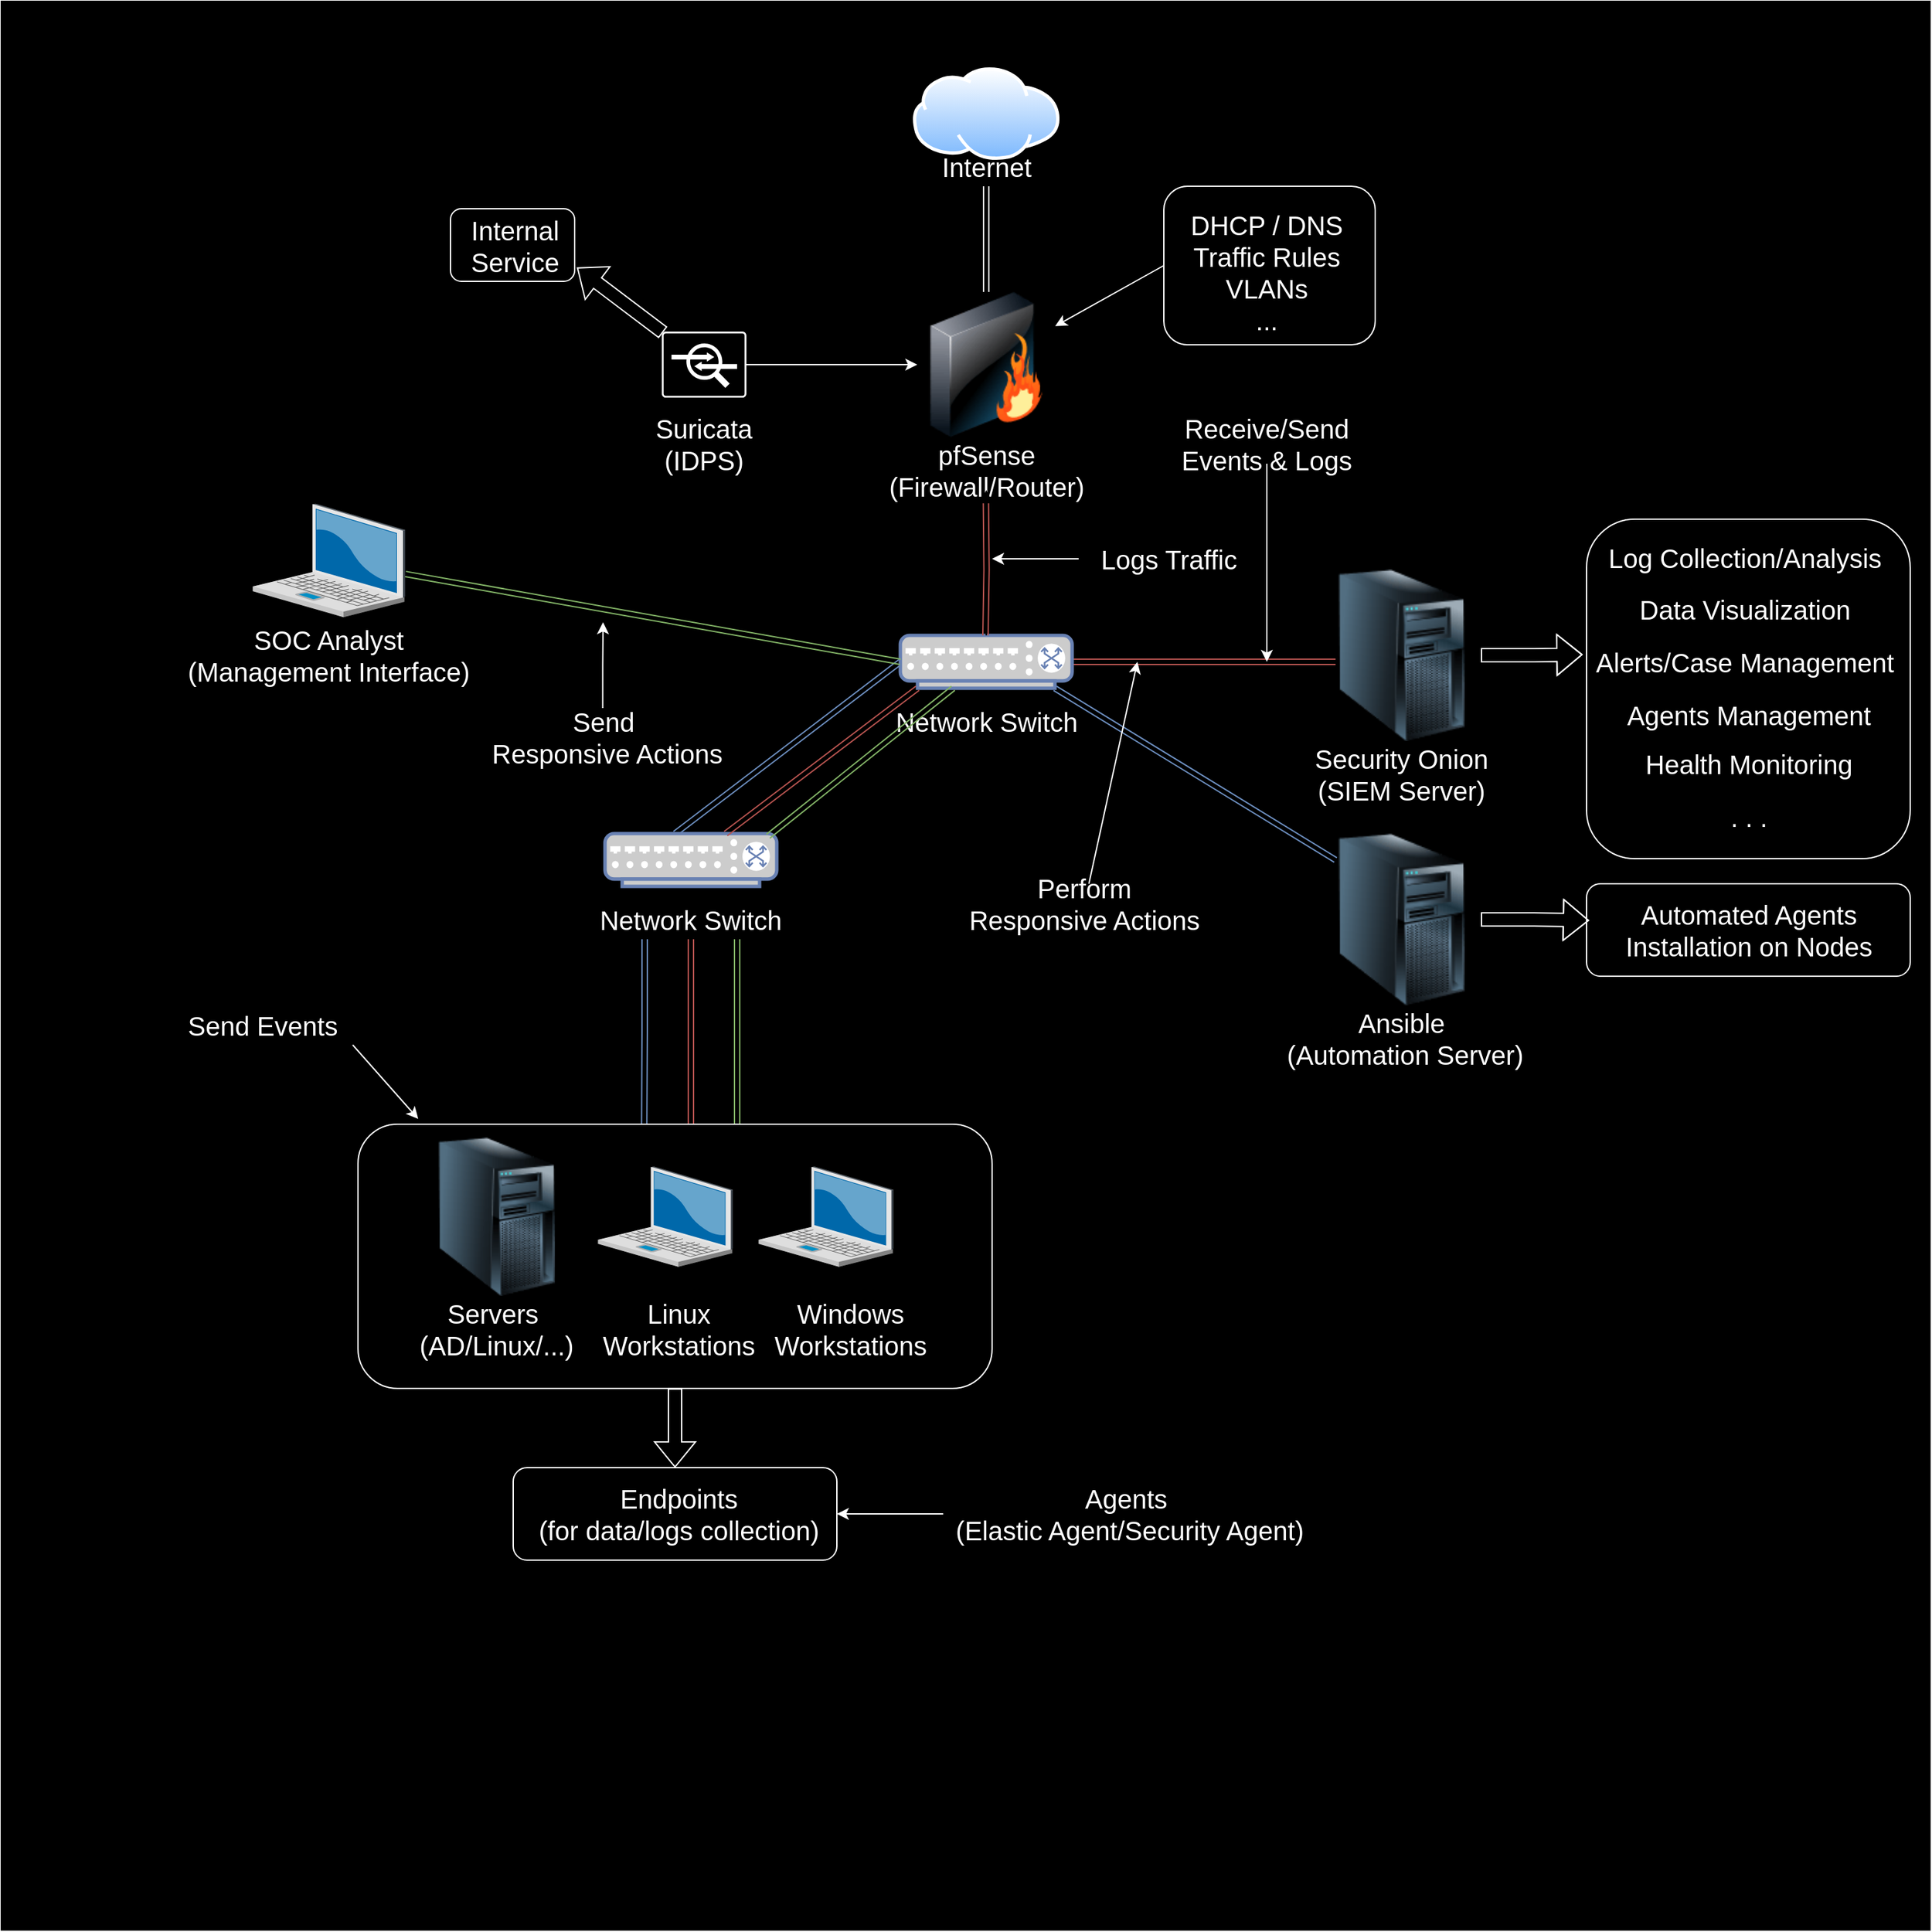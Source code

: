 <mxfile version="24.6.2" type="github">
  <diagram name="Page-1" id="b3lSfJ-mZ4IB6_b0n24v">
    <mxGraphModel dx="2350" dy="756" grid="1" gridSize="10" guides="1" tooltips="1" connect="1" arrows="1" fold="1" page="1" pageScale="1" pageWidth="850" pageHeight="1100" math="0" shadow="0">
      <root>
        <mxCell id="0" />
        <mxCell id="1" parent="0" />
        <mxCell id="QeLuO8RoZQrud-wa69J5-1" value="" style="whiteSpace=wrap;html=1;aspect=fixed;strokeColor=#000000;fillColor=#000000;movable=0;resizable=0;rotatable=0;deletable=0;editable=0;locked=1;connectable=0;" vertex="1" parent="1">
          <mxGeometry x="-210" width="1460" height="1460" as="geometry" />
        </mxCell>
        <mxCell id="QeLuO8RoZQrud-wa69J5-7" value="" style="group" vertex="1" connectable="0" parent="1">
          <mxGeometry x="480" y="50" width="111.11" height="90" as="geometry" />
        </mxCell>
        <mxCell id="QeLuO8RoZQrud-wa69J5-2" value="" style="image;aspect=fixed;perimeter=ellipsePerimeter;html=1;align=center;shadow=0;dashed=0;spacingTop=3;image=img/lib/active_directory/internet_cloud.svg;" vertex="1" parent="QeLuO8RoZQrud-wa69J5-7">
          <mxGeometry width="111.11" height="70" as="geometry" />
        </mxCell>
        <mxCell id="QeLuO8RoZQrud-wa69J5-4" value="&lt;font color=&quot;#ffffff&quot; style=&quot;font-size: 20px;&quot;&gt;Internet&lt;/font&gt;" style="text;html=1;align=center;verticalAlign=middle;whiteSpace=wrap;rounded=0;" vertex="1" parent="QeLuO8RoZQrud-wa69J5-7">
          <mxGeometry x="25.56" y="60" width="60" height="30" as="geometry" />
        </mxCell>
        <mxCell id="QeLuO8RoZQrud-wa69J5-8" value="" style="group" vertex="1" connectable="0" parent="1">
          <mxGeometry x="447.78" y="220" width="175.56" height="150" as="geometry" />
        </mxCell>
        <mxCell id="QeLuO8RoZQrud-wa69J5-3" value="" style="image;html=1;image=img/lib/clip_art/networking/Firewall_128x128.png" vertex="1" parent="QeLuO8RoZQrud-wa69J5-8">
          <mxGeometry x="35.56" width="104.44" height="110" as="geometry" />
        </mxCell>
        <mxCell id="QeLuO8RoZQrud-wa69J5-6" value="&lt;div&gt;&lt;font color=&quot;#ffffff&quot; style=&quot;font-size: 20px;&quot;&gt;pfSense&lt;/font&gt;&lt;/div&gt;&lt;div&gt;&lt;font color=&quot;#ffffff&quot; style=&quot;font-size: 20px;&quot;&gt;(Firewall/Router)&lt;br&gt;&lt;/font&gt;&lt;/div&gt;" style="text;html=1;align=center;verticalAlign=middle;whiteSpace=wrap;rounded=0;" vertex="1" parent="QeLuO8RoZQrud-wa69J5-8">
          <mxGeometry y="120" width="175.56" height="30" as="geometry" />
        </mxCell>
        <mxCell id="QeLuO8RoZQrud-wa69J5-15" value="" style="group" vertex="1" connectable="0" parent="1">
          <mxGeometry x="465.56" y="480" width="140.0" height="80" as="geometry" />
        </mxCell>
        <mxCell id="QeLuO8RoZQrud-wa69J5-59" style="edgeStyle=orthogonalEdgeStyle;rounded=0;orthogonalLoop=1;jettySize=auto;html=1;shape=link;strokeColor=#b85450;fillColor=#f8cecc;" edge="1" parent="QeLuO8RoZQrud-wa69J5-15" source="QeLuO8RoZQrud-wa69J5-13">
          <mxGeometry relative="1" as="geometry">
            <mxPoint x="334.44" y="20" as="targetPoint" />
          </mxGeometry>
        </mxCell>
        <mxCell id="QeLuO8RoZQrud-wa69J5-61" style="rounded=0;orthogonalLoop=1;jettySize=auto;html=1;exitX=0.9;exitY=1;exitDx=0;exitDy=0;exitPerimeter=0;shape=link;strokeColor=#6c8ebf;fillColor=#dae8fc;" edge="1" parent="QeLuO8RoZQrud-wa69J5-15" source="QeLuO8RoZQrud-wa69J5-13">
          <mxGeometry relative="1" as="geometry">
            <mxPoint x="334.44" y="170" as="targetPoint" />
          </mxGeometry>
        </mxCell>
        <mxCell id="QeLuO8RoZQrud-wa69J5-68" style="rounded=0;orthogonalLoop=1;jettySize=auto;html=1;exitX=0;exitY=0.5;exitDx=0;exitDy=0;exitPerimeter=0;shape=link;strokeColor=#6c8ebf;fillColor=#dae8fc;" edge="1" parent="QeLuO8RoZQrud-wa69J5-15" source="QeLuO8RoZQrud-wa69J5-13">
          <mxGeometry relative="1" as="geometry">
            <mxPoint x="-165.56" y="150" as="targetPoint" />
          </mxGeometry>
        </mxCell>
        <mxCell id="QeLuO8RoZQrud-wa69J5-13" value="" style="fontColor=#0066CC;verticalAlign=top;verticalLabelPosition=bottom;labelPosition=center;align=center;html=1;outlineConnect=0;fillColor=#CCCCCC;strokeColor=#6881B3;gradientColor=none;gradientDirection=north;strokeWidth=2;shape=mxgraph.networks.switch;" vertex="1" parent="QeLuO8RoZQrud-wa69J5-15">
          <mxGeometry x="5" width="130" height="40" as="geometry" />
        </mxCell>
        <mxCell id="QeLuO8RoZQrud-wa69J5-14" value="&lt;font color=&quot;#ffffff&quot; style=&quot;font-size: 20px;&quot;&gt;Network Switch&lt;br&gt;&lt;/font&gt;" style="text;html=1;align=center;verticalAlign=middle;whiteSpace=wrap;rounded=0;" vertex="1" parent="QeLuO8RoZQrud-wa69J5-15">
          <mxGeometry y="50" width="140" height="30" as="geometry" />
        </mxCell>
        <mxCell id="QeLuO8RoZQrud-wa69J5-16" value="" style="group" vertex="1" connectable="0" parent="1">
          <mxGeometry x="242" y="630" width="140.0" height="80" as="geometry" />
        </mxCell>
        <mxCell id="QeLuO8RoZQrud-wa69J5-17" value="" style="fontColor=#0066CC;verticalAlign=top;verticalLabelPosition=bottom;labelPosition=center;align=center;html=1;outlineConnect=0;fillColor=#CCCCCC;strokeColor=#6881B3;gradientColor=none;gradientDirection=north;strokeWidth=2;shape=mxgraph.networks.switch;" vertex="1" parent="QeLuO8RoZQrud-wa69J5-16">
          <mxGeometry x="5" width="130" height="40" as="geometry" />
        </mxCell>
        <mxCell id="QeLuO8RoZQrud-wa69J5-53" style="edgeStyle=orthogonalEdgeStyle;rounded=0;orthogonalLoop=1;jettySize=auto;html=1;strokeColor=#b85450;shape=link;fillColor=#f8cecc;" edge="1" parent="QeLuO8RoZQrud-wa69J5-16" source="QeLuO8RoZQrud-wa69J5-18">
          <mxGeometry relative="1" as="geometry">
            <mxPoint x="70" y="220" as="targetPoint" />
          </mxGeometry>
        </mxCell>
        <mxCell id="QeLuO8RoZQrud-wa69J5-69" style="edgeStyle=orthogonalEdgeStyle;rounded=0;orthogonalLoop=1;jettySize=auto;html=1;exitX=0.25;exitY=1;exitDx=0;exitDy=0;fillColor=#dae8fc;strokeColor=#6c8ebf;shape=link;" edge="1" parent="QeLuO8RoZQrud-wa69J5-16" source="QeLuO8RoZQrud-wa69J5-18">
          <mxGeometry relative="1" as="geometry">
            <mxPoint x="34.667" y="220" as="targetPoint" />
          </mxGeometry>
        </mxCell>
        <mxCell id="QeLuO8RoZQrud-wa69J5-74" style="edgeStyle=orthogonalEdgeStyle;rounded=0;orthogonalLoop=1;jettySize=auto;html=1;exitX=0.75;exitY=1;exitDx=0;exitDy=0;shape=link;fillColor=#d5e8d4;strokeColor=#82b366;" edge="1" parent="QeLuO8RoZQrud-wa69J5-16" source="QeLuO8RoZQrud-wa69J5-18">
          <mxGeometry relative="1" as="geometry">
            <mxPoint x="105" y="220.0" as="targetPoint" />
          </mxGeometry>
        </mxCell>
        <mxCell id="QeLuO8RoZQrud-wa69J5-18" value="&lt;font color=&quot;#ffffff&quot; style=&quot;font-size: 20px;&quot;&gt;Network Switch&lt;br&gt;&lt;/font&gt;" style="text;html=1;align=center;verticalAlign=middle;whiteSpace=wrap;rounded=0;" vertex="1" parent="QeLuO8RoZQrud-wa69J5-16">
          <mxGeometry y="50" width="140" height="30" as="geometry" />
        </mxCell>
        <mxCell id="QeLuO8RoZQrud-wa69J5-28" value="" style="group" vertex="1" connectable="0" parent="1">
          <mxGeometry x="780" y="430" width="140" height="170" as="geometry" />
        </mxCell>
        <mxCell id="QeLuO8RoZQrud-wa69J5-19" value="" style="image;html=1;image=img/lib/clip_art/computers/Server_Tower_128x128.png" vertex="1" parent="QeLuO8RoZQrud-wa69J5-28">
          <mxGeometry x="10" width="120" height="130" as="geometry" />
        </mxCell>
        <mxCell id="QeLuO8RoZQrud-wa69J5-25" value="&lt;font color=&quot;#ffffff&quot; style=&quot;font-size: 20px;&quot;&gt;Security Onion (SIEM Server)&lt;br&gt;&lt;/font&gt;" style="text;html=1;align=center;verticalAlign=middle;whiteSpace=wrap;rounded=0;" vertex="1" parent="QeLuO8RoZQrud-wa69J5-28">
          <mxGeometry y="140" width="140" height="30" as="geometry" />
        </mxCell>
        <mxCell id="QeLuO8RoZQrud-wa69J5-27" style="edgeStyle=orthogonalEdgeStyle;rounded=0;orthogonalLoop=1;jettySize=auto;html=1;exitX=0.5;exitY=1;exitDx=0;exitDy=0;" edge="1" parent="QeLuO8RoZQrud-wa69J5-28" source="QeLuO8RoZQrud-wa69J5-25" target="QeLuO8RoZQrud-wa69J5-25">
          <mxGeometry relative="1" as="geometry" />
        </mxCell>
        <mxCell id="QeLuO8RoZQrud-wa69J5-42" value="" style="group" vertex="1" connectable="0" parent="1">
          <mxGeometry x="755" y="630" width="190" height="170" as="geometry" />
        </mxCell>
        <mxCell id="QeLuO8RoZQrud-wa69J5-39" value="" style="image;html=1;image=img/lib/clip_art/computers/Server_Tower_128x128.png" vertex="1" parent="QeLuO8RoZQrud-wa69J5-42">
          <mxGeometry x="35" width="120" height="130" as="geometry" />
        </mxCell>
        <mxCell id="QeLuO8RoZQrud-wa69J5-40" value="&lt;div&gt;&lt;font color=&quot;#ffffff&quot; style=&quot;font-size: 20px;&quot;&gt;Ansible&lt;/font&gt;&lt;/div&gt;&lt;div&gt;&lt;font color=&quot;#ffffff&quot; style=&quot;font-size: 20px;&quot;&gt;&amp;nbsp;(Automation Server)&lt;/font&gt;&lt;/div&gt;" style="text;html=1;align=center;verticalAlign=middle;whiteSpace=wrap;rounded=0;" vertex="1" parent="QeLuO8RoZQrud-wa69J5-42">
          <mxGeometry y="140" width="190" height="30" as="geometry" />
        </mxCell>
        <mxCell id="QeLuO8RoZQrud-wa69J5-41" style="edgeStyle=orthogonalEdgeStyle;rounded=0;orthogonalLoop=1;jettySize=auto;html=1;exitX=0.5;exitY=1;exitDx=0;exitDy=0;" edge="1" parent="QeLuO8RoZQrud-wa69J5-42" source="QeLuO8RoZQrud-wa69J5-40" target="QeLuO8RoZQrud-wa69J5-40">
          <mxGeometry relative="1" as="geometry" />
        </mxCell>
        <mxCell id="QeLuO8RoZQrud-wa69J5-50" value="" style="group" vertex="1" connectable="0" parent="1">
          <mxGeometry x="-73" y="380" width="222" height="130" as="geometry" />
        </mxCell>
        <mxCell id="QeLuO8RoZQrud-wa69J5-43" value="" style="verticalLabelPosition=bottom;sketch=0;aspect=fixed;html=1;verticalAlign=top;strokeColor=none;align=center;outlineConnect=0;shape=mxgraph.citrix.laptop_2;" vertex="1" parent="QeLuO8RoZQrud-wa69J5-50">
          <mxGeometry x="53" width="116" height="86.5" as="geometry" />
        </mxCell>
        <mxCell id="QeLuO8RoZQrud-wa69J5-48" value="&lt;div&gt;&lt;font color=&quot;#ffffff&quot; style=&quot;font-size: 20px;&quot;&gt;SOC Analyst&lt;/font&gt;&lt;/div&gt;&lt;div&gt;&lt;font color=&quot;#ffffff&quot; style=&quot;font-size: 20px;&quot;&gt;(Management Interface)&lt;br&gt;&lt;/font&gt;&lt;/div&gt;" style="text;html=1;align=center;verticalAlign=middle;whiteSpace=wrap;rounded=0;" vertex="1" parent="QeLuO8RoZQrud-wa69J5-50">
          <mxGeometry y="100" width="222" height="30" as="geometry" />
        </mxCell>
        <mxCell id="QeLuO8RoZQrud-wa69J5-30" value="" style="image;html=1;image=img/lib/clip_art/computers/Server_Tower_128x128.png" vertex="1" parent="1">
          <mxGeometry x="110" y="860" width="110" height="120" as="geometry" />
        </mxCell>
        <mxCell id="QeLuO8RoZQrud-wa69J5-31" value="" style="verticalLabelPosition=bottom;sketch=0;aspect=fixed;html=1;verticalAlign=top;strokeColor=none;align=center;outlineConnect=0;shape=mxgraph.citrix.laptop_2;" vertex="1" parent="1">
          <mxGeometry x="241.41" y="881.75" width="102.59" height="76.5" as="geometry" />
        </mxCell>
        <mxCell id="QeLuO8RoZQrud-wa69J5-32" value="" style="verticalLabelPosition=bottom;sketch=0;aspect=fixed;html=1;verticalAlign=top;strokeColor=none;align=center;outlineConnect=0;shape=mxgraph.citrix.laptop_2;" vertex="1" parent="1">
          <mxGeometry x="362.97" y="881.75" width="102.59" height="76.5" as="geometry" />
        </mxCell>
        <mxCell id="QeLuO8RoZQrud-wa69J5-102" style="edgeStyle=orthogonalEdgeStyle;rounded=0;orthogonalLoop=1;jettySize=auto;html=1;entryX=0.5;entryY=0;entryDx=0;entryDy=0;shape=flexArrow;strokeColor=#FFFFFF;" edge="1" parent="1" source="QeLuO8RoZQrud-wa69J5-36" target="QeLuO8RoZQrud-wa69J5-101">
          <mxGeometry relative="1" as="geometry" />
        </mxCell>
        <mxCell id="QeLuO8RoZQrud-wa69J5-36" value="" style="rounded=1;whiteSpace=wrap;html=1;fillColor=none;strokeColor=#FFFFFF;movable=1;resizable=1;rotatable=1;deletable=1;editable=1;locked=0;connectable=1;" vertex="1" parent="1">
          <mxGeometry x="60" y="850" width="480" height="200" as="geometry" />
        </mxCell>
        <mxCell id="QeLuO8RoZQrud-wa69J5-33" value="&lt;div&gt;&lt;font color=&quot;#ffffff&quot; style=&quot;font-size: 20px;&quot;&gt;Servers&amp;nbsp;&lt;/font&gt;&lt;/div&gt;&lt;div&gt;&lt;font color=&quot;#ffffff&quot; style=&quot;font-size: 20px;&quot;&gt;(AD/Linux/...)&lt;br&gt;&lt;/font&gt;&lt;/div&gt;" style="text;html=1;align=center;verticalAlign=middle;whiteSpace=wrap;rounded=0;" vertex="1" parent="1">
          <mxGeometry x="95" y="990" width="140" height="30" as="geometry" />
        </mxCell>
        <mxCell id="QeLuO8RoZQrud-wa69J5-34" value="&lt;font color=&quot;#ffffff&quot; style=&quot;font-size: 20px;&quot;&gt;Windows Workstations&lt;br&gt;&lt;/font&gt;" style="text;html=1;align=center;verticalAlign=middle;whiteSpace=wrap;rounded=0;" vertex="1" parent="1">
          <mxGeometry x="362.97" y="990" width="140" height="30" as="geometry" />
        </mxCell>
        <mxCell id="QeLuO8RoZQrud-wa69J5-35" value="&lt;font color=&quot;#ffffff&quot; style=&quot;font-size: 20px;&quot;&gt;Linux Workstations&lt;br&gt;&lt;/font&gt;" style="text;html=1;align=center;verticalAlign=middle;whiteSpace=wrap;rounded=0;" vertex="1" parent="1">
          <mxGeometry x="232.97" y="990" width="140" height="30" as="geometry" />
        </mxCell>
        <mxCell id="QeLuO8RoZQrud-wa69J5-37" value="&lt;div&gt;&lt;font color=&quot;#ffffff&quot; style=&quot;font-size: 20px;&quot;&gt;Endpoints &lt;br&gt;&lt;/font&gt;&lt;/div&gt;&lt;div&gt;&lt;font color=&quot;#ffffff&quot; style=&quot;font-size: 20px;&quot;&gt;(for data/logs collection)&lt;br&gt;&lt;/font&gt;&lt;/div&gt;" style="text;html=1;align=center;verticalAlign=middle;whiteSpace=wrap;rounded=0;" vertex="1" parent="1">
          <mxGeometry x="182.97" y="1130" width="240" height="30" as="geometry" />
        </mxCell>
        <mxCell id="QeLuO8RoZQrud-wa69J5-57" style="edgeStyle=orthogonalEdgeStyle;rounded=0;orthogonalLoop=1;jettySize=auto;html=1;shape=link;strokeColor=#b85450;fillColor=#f8cecc;" edge="1" parent="1">
          <mxGeometry relative="1" as="geometry">
            <mxPoint x="535" y="480" as="targetPoint" />
            <mxPoint x="535.331" y="380" as="sourcePoint" />
          </mxGeometry>
        </mxCell>
        <mxCell id="QeLuO8RoZQrud-wa69J5-58" value="" style="edgeStyle=orthogonalEdgeStyle;rounded=0;orthogonalLoop=1;jettySize=auto;html=1;" edge="1" parent="1" source="QeLuO8RoZQrud-wa69J5-13" target="QeLuO8RoZQrud-wa69J5-6">
          <mxGeometry relative="1" as="geometry" />
        </mxCell>
        <mxCell id="QeLuO8RoZQrud-wa69J5-63" style="rounded=0;orthogonalLoop=1;jettySize=auto;html=1;exitX=0;exitY=0.5;exitDx=0;exitDy=0;exitPerimeter=0;shape=link;strokeColor=#82b366;fillColor=#d5e8d4;" edge="1" parent="1" source="QeLuO8RoZQrud-wa69J5-13" target="QeLuO8RoZQrud-wa69J5-43">
          <mxGeometry relative="1" as="geometry" />
        </mxCell>
        <mxCell id="QeLuO8RoZQrud-wa69J5-64" style="edgeStyle=orthogonalEdgeStyle;rounded=0;orthogonalLoop=1;jettySize=auto;html=1;exitX=0.5;exitY=1;exitDx=0;exitDy=0;entryX=0.5;entryY=0;entryDx=0;entryDy=0;shape=link;strokeColor=#FFFFFF;" edge="1" parent="1" source="QeLuO8RoZQrud-wa69J5-4" target="QeLuO8RoZQrud-wa69J5-3">
          <mxGeometry relative="1" as="geometry" />
        </mxCell>
        <mxCell id="QeLuO8RoZQrud-wa69J5-65" style="edgeStyle=orthogonalEdgeStyle;rounded=0;orthogonalLoop=1;jettySize=auto;html=1;strokeColor=#FFFFFF;" edge="1" parent="1" source="QeLuO8RoZQrud-wa69J5-10" target="QeLuO8RoZQrud-wa69J5-3">
          <mxGeometry relative="1" as="geometry" />
        </mxCell>
        <mxCell id="QeLuO8RoZQrud-wa69J5-66" style="rounded=0;orthogonalLoop=1;jettySize=auto;html=1;exitX=0.1;exitY=1;exitDx=0;exitDy=0;exitPerimeter=0;shape=link;strokeColor=#b85450;fillColor=#f8cecc;" edge="1" parent="1" source="QeLuO8RoZQrud-wa69J5-13" target="QeLuO8RoZQrud-wa69J5-17">
          <mxGeometry relative="1" as="geometry" />
        </mxCell>
        <mxCell id="QeLuO8RoZQrud-wa69J5-72" style="rounded=0;orthogonalLoop=1;jettySize=auto;html=1;exitX=0.95;exitY=0.05;exitDx=0;exitDy=0;exitPerimeter=0;fillColor=#d5e8d4;strokeColor=#82b366;shape=link;" edge="1" parent="1" source="QeLuO8RoZQrud-wa69J5-17" target="QeLuO8RoZQrud-wa69J5-13">
          <mxGeometry relative="1" as="geometry" />
        </mxCell>
        <mxCell id="QeLuO8RoZQrud-wa69J5-75" value="&lt;div&gt;&lt;font color=&quot;#ffffff&quot; style=&quot;font-size: 20px;&quot;&gt;Internal Service&lt;br&gt;&lt;/font&gt;&lt;/div&gt;" style="text;html=1;align=center;verticalAlign=middle;whiteSpace=wrap;rounded=0;" vertex="1" parent="1">
          <mxGeometry x="149.0" y="170" width="60" height="30" as="geometry" />
        </mxCell>
        <mxCell id="QeLuO8RoZQrud-wa69J5-89" value="" style="group" vertex="1" connectable="0" parent="1">
          <mxGeometry x="990" y="392" width="250" height="276.02" as="geometry" />
        </mxCell>
        <mxCell id="QeLuO8RoZQrud-wa69J5-82" value="&lt;div&gt;&lt;font color=&quot;#ffffff&quot; style=&quot;font-size: 20px;&quot;&gt;Log Collection/Analysis&lt;br&gt;&lt;/font&gt;&lt;/div&gt;" style="text;html=1;align=center;verticalAlign=middle;whiteSpace=wrap;rounded=0;" vertex="1" parent="QeLuO8RoZQrud-wa69J5-89">
          <mxGeometry x="15" y="11.682" width="210" height="35.045" as="geometry" />
        </mxCell>
        <mxCell id="QeLuO8RoZQrud-wa69J5-83" value="&lt;div&gt;&lt;font color=&quot;#ffffff&quot; style=&quot;font-size: 20px;&quot;&gt;Data Visualization&lt;br&gt;&lt;/font&gt;&lt;/div&gt;" style="text;html=1;align=center;verticalAlign=middle;whiteSpace=wrap;rounded=0;" vertex="1" parent="QeLuO8RoZQrud-wa69J5-89">
          <mxGeometry x="15" y="50.001" width="210" height="35.045" as="geometry" />
        </mxCell>
        <mxCell id="QeLuO8RoZQrud-wa69J5-84" value="&lt;div&gt;&lt;font color=&quot;#ffffff&quot; style=&quot;font-size: 20px;&quot;&gt;Alerts/Case Management&lt;br&gt;&lt;/font&gt;&lt;/div&gt;" style="text;html=1;align=center;verticalAlign=middle;whiteSpace=wrap;rounded=0;" vertex="1" parent="QeLuO8RoZQrud-wa69J5-89">
          <mxGeometry x="5" y="90" width="230" height="35.045" as="geometry" />
        </mxCell>
        <mxCell id="QeLuO8RoZQrud-wa69J5-86" value="&lt;div&gt;&lt;font color=&quot;#ffffff&quot; style=&quot;font-size: 20px;&quot;&gt;Agents Management&lt;/font&gt;&lt;/div&gt;" style="text;html=1;align=center;verticalAlign=middle;whiteSpace=wrap;rounded=0;" vertex="1" parent="QeLuO8RoZQrud-wa69J5-89">
          <mxGeometry x="7.5" y="129.999" width="230" height="35.045" as="geometry" />
        </mxCell>
        <mxCell id="QeLuO8RoZQrud-wa69J5-134" value="&lt;font color=&quot;#ffffff&quot; style=&quot;font-size: 20px;&quot;&gt;Health Monitoring&lt;/font&gt;" style="text;html=1;align=center;verticalAlign=middle;whiteSpace=wrap;rounded=0;" vertex="1" parent="QeLuO8RoZQrud-wa69J5-89">
          <mxGeometry x="32.5" y="170" width="180" height="30" as="geometry" />
        </mxCell>
        <mxCell id="QeLuO8RoZQrud-wa69J5-135" value="&lt;font color=&quot;#ffffff&quot; style=&quot;font-size: 20px;&quot;&gt;. . .&lt;br&gt;&lt;/font&gt;" style="text;html=1;align=center;verticalAlign=middle;whiteSpace=wrap;rounded=0;" vertex="1" parent="QeLuO8RoZQrud-wa69J5-89">
          <mxGeometry x="32.5" y="210" width="180" height="30" as="geometry" />
        </mxCell>
        <mxCell id="QeLuO8RoZQrud-wa69J5-88" value="" style="rounded=1;whiteSpace=wrap;html=1;fillColor=none;strokeColor=#FFFFFF;" vertex="1" parent="QeLuO8RoZQrud-wa69J5-89">
          <mxGeometry y="-1.776e-14" width="245" height="257" as="geometry" />
        </mxCell>
        <mxCell id="QeLuO8RoZQrud-wa69J5-77" value="" style="group" vertex="1" connectable="0" parent="1">
          <mxGeometry x="290" y="250" width="64" height="100" as="geometry" />
        </mxCell>
        <mxCell id="QeLuO8RoZQrud-wa69J5-10" value="" style="sketch=0;points=[[0.015,0.015,0],[0.985,0.015,0],[0.985,0.985,0],[0.015,0.985,0],[0.25,0,0],[0.5,0,0],[0.75,0,0],[1,0.25,0],[1,0.5,0],[1,0.75,0],[0.75,1,0],[0.5,1,0],[0.25,1,0],[0,0.75,0],[0,0.5,0],[0,0.25,0]];verticalLabelPosition=bottom;html=1;verticalAlign=top;aspect=fixed;align=center;pointerEvents=1;shape=mxgraph.cisco19.rect;prIcon=ips_ids;fillColor=none;strokeColor=#FFFFFF;" vertex="1" parent="QeLuO8RoZQrud-wa69J5-77">
          <mxGeometry width="64" height="50" as="geometry" />
        </mxCell>
        <mxCell id="QeLuO8RoZQrud-wa69J5-11" value="&lt;div&gt;&lt;font color=&quot;#ffffff&quot; style=&quot;font-size: 20px;&quot;&gt;Suricata&lt;/font&gt;&lt;/div&gt;&lt;div&gt;&lt;font color=&quot;#ffffff&quot; style=&quot;font-size: 20px;&quot;&gt;(IDPS)&lt;br&gt;&lt;/font&gt;&lt;/div&gt;" style="text;html=1;align=center;verticalAlign=middle;whiteSpace=wrap;rounded=0;" vertex="1" parent="QeLuO8RoZQrud-wa69J5-77">
          <mxGeometry x="2.0" y="70" width="60" height="30" as="geometry" />
        </mxCell>
        <mxCell id="QeLuO8RoZQrud-wa69J5-80" style="rounded=0;orthogonalLoop=1;jettySize=auto;html=1;exitX=0.015;exitY=0.015;exitDx=0;exitDy=0;exitPerimeter=0;entryX=0.961;entryY=0.736;entryDx=0;entryDy=0;entryPerimeter=0;shape=flexArrow;strokeColor=#FFFFFF;" edge="1" parent="1" source="QeLuO8RoZQrud-wa69J5-10">
          <mxGeometry relative="1" as="geometry">
            <mxPoint x="225.788" y="201.52" as="targetPoint" />
          </mxGeometry>
        </mxCell>
        <mxCell id="QeLuO8RoZQrud-wa69J5-90" style="edgeStyle=orthogonalEdgeStyle;rounded=0;orthogonalLoop=1;jettySize=auto;html=1;entryX=-0.012;entryY=0.399;entryDx=0;entryDy=0;entryPerimeter=0;shape=flexArrow;strokeColor=#FFFFFF;" edge="1" parent="1" source="QeLuO8RoZQrud-wa69J5-19" target="QeLuO8RoZQrud-wa69J5-88">
          <mxGeometry relative="1" as="geometry" />
        </mxCell>
        <mxCell id="QeLuO8RoZQrud-wa69J5-97" value="" style="group" vertex="1" connectable="0" parent="1">
          <mxGeometry x="990" y="668" width="245" height="70" as="geometry" />
        </mxCell>
        <mxCell id="QeLuO8RoZQrud-wa69J5-92" value="&lt;div&gt;&lt;font color=&quot;#ffffff&quot; style=&quot;font-size: 20px;&quot;&gt;Automated Agents Installation on Nodes&lt;br&gt;&lt;/font&gt;&lt;/div&gt;" style="text;html=1;align=center;verticalAlign=middle;whiteSpace=wrap;rounded=0;" vertex="1" parent="QeLuO8RoZQrud-wa69J5-97">
          <mxGeometry x="17.5" y="20" width="210" height="30" as="geometry" />
        </mxCell>
        <mxCell id="QeLuO8RoZQrud-wa69J5-96" value="" style="rounded=1;whiteSpace=wrap;html=1;fillColor=none;strokeColor=#FFFFFF;" vertex="1" parent="QeLuO8RoZQrud-wa69J5-97">
          <mxGeometry width="245" height="70" as="geometry" />
        </mxCell>
        <mxCell id="QeLuO8RoZQrud-wa69J5-98" style="edgeStyle=orthogonalEdgeStyle;rounded=0;orthogonalLoop=1;jettySize=auto;html=1;entryX=0.008;entryY=0.396;entryDx=0;entryDy=0;entryPerimeter=0;shape=flexArrow;strokeColor=#FFFFFF;" edge="1" parent="1" source="QeLuO8RoZQrud-wa69J5-39" target="QeLuO8RoZQrud-wa69J5-96">
          <mxGeometry relative="1" as="geometry" />
        </mxCell>
        <mxCell id="QeLuO8RoZQrud-wa69J5-101" value="" style="rounded=1;whiteSpace=wrap;html=1;fillColor=none;strokeColor=#FFFFFF;" vertex="1" parent="1">
          <mxGeometry x="177.5" y="1110" width="245" height="70" as="geometry" />
        </mxCell>
        <mxCell id="QeLuO8RoZQrud-wa69J5-103" value="" style="rounded=1;whiteSpace=wrap;html=1;fillColor=none;strokeColor=#FFFFFF;" vertex="1" parent="1">
          <mxGeometry x="130" y="157" width="94" height="55" as="geometry" />
        </mxCell>
        <mxCell id="QeLuO8RoZQrud-wa69J5-107" style="edgeStyle=orthogonalEdgeStyle;rounded=0;orthogonalLoop=1;jettySize=auto;html=1;strokeColor=#FFFFFF;" edge="1" parent="1" source="QeLuO8RoZQrud-wa69J5-105">
          <mxGeometry relative="1" as="geometry">
            <mxPoint x="245.5" y="470" as="targetPoint" />
          </mxGeometry>
        </mxCell>
        <mxCell id="QeLuO8RoZQrud-wa69J5-105" value="&lt;br&gt;&lt;div&gt;&lt;font color=&quot;#ffffff&quot; style=&quot;font-size: 20px;&quot;&gt;Send&lt;/font&gt;&lt;/div&gt;&lt;div&gt;&lt;font color=&quot;#ffffff&quot; style=&quot;font-size: 20px;&quot;&gt;&amp;nbsp;Responsive Actions&lt;br&gt;&lt;/font&gt;&lt;/div&gt;" style="text;html=1;align=center;verticalAlign=middle;whiteSpace=wrap;rounded=0;" vertex="1" parent="1">
          <mxGeometry x="137.5" y="535" width="215.5" height="30" as="geometry" />
        </mxCell>
        <mxCell id="QeLuO8RoZQrud-wa69J5-109" style="edgeStyle=orthogonalEdgeStyle;rounded=0;orthogonalLoop=1;jettySize=auto;html=1;strokeColor=#FFFFFF;" edge="1" parent="1" source="QeLuO8RoZQrud-wa69J5-108">
          <mxGeometry relative="1" as="geometry">
            <mxPoint x="540" y="422" as="targetPoint" />
          </mxGeometry>
        </mxCell>
        <mxCell id="QeLuO8RoZQrud-wa69J5-108" value="&lt;div&gt;&lt;font color=&quot;#ffffff&quot; style=&quot;font-size: 20px;&quot;&gt;Logs Traffic&lt;br&gt;&lt;/font&gt;&lt;/div&gt;" style="text;html=1;align=center;verticalAlign=middle;whiteSpace=wrap;rounded=0;" vertex="1" parent="1">
          <mxGeometry x="605.56" y="407" width="136" height="30" as="geometry" />
        </mxCell>
        <mxCell id="QeLuO8RoZQrud-wa69J5-110" value="&lt;div&gt;&lt;font color=&quot;#ffffff&quot; style=&quot;font-size: 20px;&quot;&gt;Send Events&lt;br&gt;&lt;/font&gt;&lt;/div&gt;" style="text;html=1;align=center;verticalAlign=middle;whiteSpace=wrap;rounded=0;" vertex="1" parent="1">
          <mxGeometry x="-80" y="760" width="136" height="30" as="geometry" />
        </mxCell>
        <mxCell id="QeLuO8RoZQrud-wa69J5-111" style="rounded=0;orthogonalLoop=1;jettySize=auto;html=1;exitX=1;exitY=1;exitDx=0;exitDy=0;entryX=0.095;entryY=-0.02;entryDx=0;entryDy=0;entryPerimeter=0;strokeColor=#FFFFFF;" edge="1" parent="1" source="QeLuO8RoZQrud-wa69J5-110" target="QeLuO8RoZQrud-wa69J5-36">
          <mxGeometry relative="1" as="geometry" />
        </mxCell>
        <mxCell id="QeLuO8RoZQrud-wa69J5-114" style="edgeStyle=orthogonalEdgeStyle;rounded=0;orthogonalLoop=1;jettySize=auto;html=1;strokeColor=#FFFFFF;" edge="1" parent="1" source="QeLuO8RoZQrud-wa69J5-112">
          <mxGeometry relative="1" as="geometry">
            <mxPoint x="748.0" y="500" as="targetPoint" />
          </mxGeometry>
        </mxCell>
        <mxCell id="QeLuO8RoZQrud-wa69J5-112" value="&lt;div&gt;&lt;font color=&quot;#ffffff&quot; style=&quot;font-size: 20px;&quot;&gt;Receive/Send Events &amp;amp; Logs&lt;br&gt;&lt;/font&gt;&lt;/div&gt;" style="text;html=1;align=center;verticalAlign=middle;whiteSpace=wrap;rounded=0;" vertex="1" parent="1">
          <mxGeometry x="680" y="320" width="136" height="30" as="geometry" />
        </mxCell>
        <mxCell id="QeLuO8RoZQrud-wa69J5-116" style="rounded=0;orthogonalLoop=1;jettySize=auto;html=1;strokeColor=#FFFFFF;" edge="1" parent="1" source="QeLuO8RoZQrud-wa69J5-115">
          <mxGeometry relative="1" as="geometry">
            <mxPoint x="650" y="500" as="targetPoint" />
          </mxGeometry>
        </mxCell>
        <mxCell id="QeLuO8RoZQrud-wa69J5-115" value="&lt;div&gt;&lt;font color=&quot;#ffffff&quot; style=&quot;font-size: 20px;&quot;&gt;Perform&lt;/font&gt;&lt;/div&gt;&lt;div&gt;&lt;font color=&quot;#ffffff&quot; style=&quot;font-size: 20px;&quot;&gt;Responsive Actions&lt;br&gt;&lt;/font&gt;&lt;/div&gt;" style="text;html=1;align=center;verticalAlign=middle;whiteSpace=wrap;rounded=0;" vertex="1" parent="1">
          <mxGeometry x="520" y="668" width="180" height="30" as="geometry" />
        </mxCell>
        <mxCell id="QeLuO8RoZQrud-wa69J5-118" style="edgeStyle=orthogonalEdgeStyle;rounded=0;orthogonalLoop=1;jettySize=auto;html=1;entryX=1;entryY=0.5;entryDx=0;entryDy=0;strokeColor=#FFFFFF;" edge="1" parent="1" source="QeLuO8RoZQrud-wa69J5-117" target="QeLuO8RoZQrud-wa69J5-101">
          <mxGeometry relative="1" as="geometry" />
        </mxCell>
        <mxCell id="QeLuO8RoZQrud-wa69J5-117" value="&lt;div&gt;&lt;font color=&quot;#ffffff&quot; style=&quot;font-size: 20px;&quot;&gt;Agents&lt;/font&gt;&lt;/div&gt;&lt;div&gt;&lt;font color=&quot;#ffffff&quot; style=&quot;font-size: 20px;&quot;&gt;&amp;nbsp;(Elastic Agent/Security Agent)&lt;br&gt;&lt;/font&gt;&lt;/div&gt;" style="text;html=1;align=center;verticalAlign=middle;whiteSpace=wrap;rounded=0;" vertex="1" parent="1">
          <mxGeometry x="502.97" y="1130" width="277.03" height="30" as="geometry" />
        </mxCell>
        <mxCell id="QeLuO8RoZQrud-wa69J5-119" value="&lt;div&gt;&lt;font color=&quot;#ffffff&quot; style=&quot;font-size: 20px;&quot;&gt;DHCP / DNS&lt;/font&gt;&lt;/div&gt;&lt;div&gt;&lt;font color=&quot;#ffffff&quot; style=&quot;font-size: 20px;&quot;&gt;Traffic Rules&lt;/font&gt;&lt;/div&gt;&lt;div&gt;&lt;font color=&quot;#ffffff&quot; style=&quot;font-size: 20px;&quot;&gt;VLANs&lt;/font&gt;&lt;/div&gt;&lt;div&gt;&lt;font color=&quot;#ffffff&quot; style=&quot;font-size: 20px;&quot;&gt;...&lt;br&gt;&lt;/font&gt;&lt;/div&gt;" style="text;html=1;align=center;verticalAlign=middle;whiteSpace=wrap;rounded=0;" vertex="1" parent="1">
          <mxGeometry x="680" y="190" width="136" height="30" as="geometry" />
        </mxCell>
        <mxCell id="QeLuO8RoZQrud-wa69J5-122" style="rounded=0;orthogonalLoop=1;jettySize=auto;html=1;exitX=0;exitY=0.5;exitDx=0;exitDy=0;strokeColor=#FFFFFF;" edge="1" parent="1" source="QeLuO8RoZQrud-wa69J5-121" target="QeLuO8RoZQrud-wa69J5-3">
          <mxGeometry relative="1" as="geometry" />
        </mxCell>
        <mxCell id="QeLuO8RoZQrud-wa69J5-121" value="" style="rounded=1;whiteSpace=wrap;html=1;fillColor=none;strokeColor=#FFFFFF;" vertex="1" parent="1">
          <mxGeometry x="670" y="140" width="160" height="120" as="geometry" />
        </mxCell>
      </root>
    </mxGraphModel>
  </diagram>
</mxfile>
